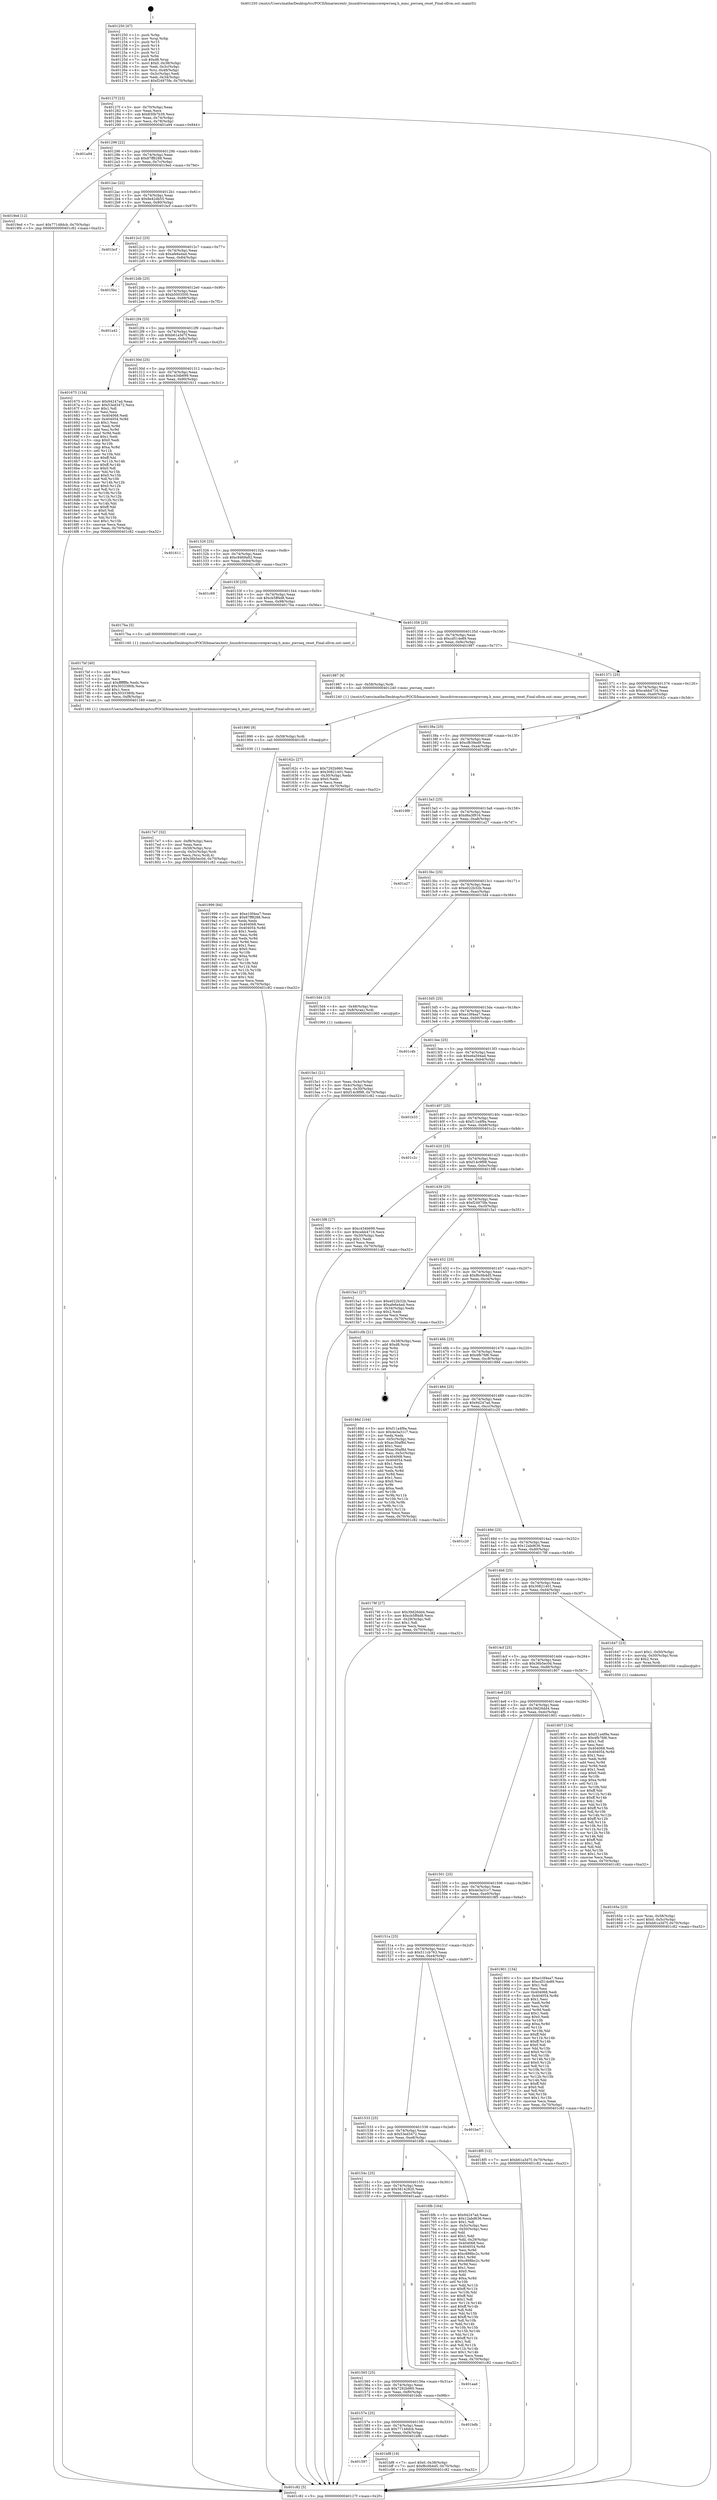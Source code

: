 digraph "0x401250" {
  label = "0x401250 (/mnt/c/Users/mathe/Desktop/tcc/POCII/binaries/extr_linuxdriversmmccorepwrseq.h_mmc_pwrseq_reset_Final-ollvm.out::main(0))"
  labelloc = "t"
  node[shape=record]

  Entry [label="",width=0.3,height=0.3,shape=circle,fillcolor=black,style=filled]
  "0x40127f" [label="{
     0x40127f [23]\l
     | [instrs]\l
     &nbsp;&nbsp;0x40127f \<+3\>: mov -0x70(%rbp),%eax\l
     &nbsp;&nbsp;0x401282 \<+2\>: mov %eax,%ecx\l
     &nbsp;&nbsp;0x401284 \<+6\>: sub $0x830b7b39,%ecx\l
     &nbsp;&nbsp;0x40128a \<+3\>: mov %eax,-0x74(%rbp)\l
     &nbsp;&nbsp;0x40128d \<+3\>: mov %ecx,-0x78(%rbp)\l
     &nbsp;&nbsp;0x401290 \<+6\>: je 0000000000401a94 \<main+0x844\>\l
  }"]
  "0x401a94" [label="{
     0x401a94\l
  }", style=dashed]
  "0x401296" [label="{
     0x401296 [22]\l
     | [instrs]\l
     &nbsp;&nbsp;0x401296 \<+5\>: jmp 000000000040129b \<main+0x4b\>\l
     &nbsp;&nbsp;0x40129b \<+3\>: mov -0x74(%rbp),%eax\l
     &nbsp;&nbsp;0x40129e \<+5\>: sub $0x87ff8288,%eax\l
     &nbsp;&nbsp;0x4012a3 \<+3\>: mov %eax,-0x7c(%rbp)\l
     &nbsp;&nbsp;0x4012a6 \<+6\>: je 00000000004019ed \<main+0x79d\>\l
  }"]
  Exit [label="",width=0.3,height=0.3,shape=circle,fillcolor=black,style=filled,peripheries=2]
  "0x4019ed" [label="{
     0x4019ed [12]\l
     | [instrs]\l
     &nbsp;&nbsp;0x4019ed \<+7\>: movl $0x77148dcb,-0x70(%rbp)\l
     &nbsp;&nbsp;0x4019f4 \<+5\>: jmp 0000000000401c82 \<main+0xa32\>\l
  }"]
  "0x4012ac" [label="{
     0x4012ac [22]\l
     | [instrs]\l
     &nbsp;&nbsp;0x4012ac \<+5\>: jmp 00000000004012b1 \<main+0x61\>\l
     &nbsp;&nbsp;0x4012b1 \<+3\>: mov -0x74(%rbp),%eax\l
     &nbsp;&nbsp;0x4012b4 \<+5\>: sub $0x8e42db55,%eax\l
     &nbsp;&nbsp;0x4012b9 \<+3\>: mov %eax,-0x80(%rbp)\l
     &nbsp;&nbsp;0x4012bc \<+6\>: je 0000000000401bcf \<main+0x97f\>\l
  }"]
  "0x401597" [label="{
     0x401597\l
  }", style=dashed]
  "0x401bcf" [label="{
     0x401bcf\l
  }", style=dashed]
  "0x4012c2" [label="{
     0x4012c2 [25]\l
     | [instrs]\l
     &nbsp;&nbsp;0x4012c2 \<+5\>: jmp 00000000004012c7 \<main+0x77\>\l
     &nbsp;&nbsp;0x4012c7 \<+3\>: mov -0x74(%rbp),%eax\l
     &nbsp;&nbsp;0x4012ca \<+5\>: sub $0xafe6a4ad,%eax\l
     &nbsp;&nbsp;0x4012cf \<+6\>: mov %eax,-0x84(%rbp)\l
     &nbsp;&nbsp;0x4012d5 \<+6\>: je 00000000004015bc \<main+0x36c\>\l
  }"]
  "0x401bf8" [label="{
     0x401bf8 [19]\l
     | [instrs]\l
     &nbsp;&nbsp;0x401bf8 \<+7\>: movl $0x0,-0x38(%rbp)\l
     &nbsp;&nbsp;0x401bff \<+7\>: movl $0xf6c0b4d5,-0x70(%rbp)\l
     &nbsp;&nbsp;0x401c06 \<+5\>: jmp 0000000000401c82 \<main+0xa32\>\l
  }"]
  "0x4015bc" [label="{
     0x4015bc\l
  }", style=dashed]
  "0x4012db" [label="{
     0x4012db [25]\l
     | [instrs]\l
     &nbsp;&nbsp;0x4012db \<+5\>: jmp 00000000004012e0 \<main+0x90\>\l
     &nbsp;&nbsp;0x4012e0 \<+3\>: mov -0x74(%rbp),%eax\l
     &nbsp;&nbsp;0x4012e3 \<+5\>: sub $0xb5003500,%eax\l
     &nbsp;&nbsp;0x4012e8 \<+6\>: mov %eax,-0x88(%rbp)\l
     &nbsp;&nbsp;0x4012ee \<+6\>: je 0000000000401a42 \<main+0x7f2\>\l
  }"]
  "0x40157e" [label="{
     0x40157e [25]\l
     | [instrs]\l
     &nbsp;&nbsp;0x40157e \<+5\>: jmp 0000000000401583 \<main+0x333\>\l
     &nbsp;&nbsp;0x401583 \<+3\>: mov -0x74(%rbp),%eax\l
     &nbsp;&nbsp;0x401586 \<+5\>: sub $0x77148dcb,%eax\l
     &nbsp;&nbsp;0x40158b \<+6\>: mov %eax,-0xf4(%rbp)\l
     &nbsp;&nbsp;0x401591 \<+6\>: je 0000000000401bf8 \<main+0x9a8\>\l
  }"]
  "0x401a42" [label="{
     0x401a42\l
  }", style=dashed]
  "0x4012f4" [label="{
     0x4012f4 [25]\l
     | [instrs]\l
     &nbsp;&nbsp;0x4012f4 \<+5\>: jmp 00000000004012f9 \<main+0xa9\>\l
     &nbsp;&nbsp;0x4012f9 \<+3\>: mov -0x74(%rbp),%eax\l
     &nbsp;&nbsp;0x4012fc \<+5\>: sub $0xb61a3d7f,%eax\l
     &nbsp;&nbsp;0x401301 \<+6\>: mov %eax,-0x8c(%rbp)\l
     &nbsp;&nbsp;0x401307 \<+6\>: je 0000000000401675 \<main+0x425\>\l
  }"]
  "0x401bdb" [label="{
     0x401bdb\l
  }", style=dashed]
  "0x401675" [label="{
     0x401675 [134]\l
     | [instrs]\l
     &nbsp;&nbsp;0x401675 \<+5\>: mov $0x94247ad,%eax\l
     &nbsp;&nbsp;0x40167a \<+5\>: mov $0x53ed3472,%ecx\l
     &nbsp;&nbsp;0x40167f \<+2\>: mov $0x1,%dl\l
     &nbsp;&nbsp;0x401681 \<+2\>: xor %esi,%esi\l
     &nbsp;&nbsp;0x401683 \<+7\>: mov 0x404068,%edi\l
     &nbsp;&nbsp;0x40168a \<+8\>: mov 0x404054,%r8d\l
     &nbsp;&nbsp;0x401692 \<+3\>: sub $0x1,%esi\l
     &nbsp;&nbsp;0x401695 \<+3\>: mov %edi,%r9d\l
     &nbsp;&nbsp;0x401698 \<+3\>: add %esi,%r9d\l
     &nbsp;&nbsp;0x40169b \<+4\>: imul %r9d,%edi\l
     &nbsp;&nbsp;0x40169f \<+3\>: and $0x1,%edi\l
     &nbsp;&nbsp;0x4016a2 \<+3\>: cmp $0x0,%edi\l
     &nbsp;&nbsp;0x4016a5 \<+4\>: sete %r10b\l
     &nbsp;&nbsp;0x4016a9 \<+4\>: cmp $0xa,%r8d\l
     &nbsp;&nbsp;0x4016ad \<+4\>: setl %r11b\l
     &nbsp;&nbsp;0x4016b1 \<+3\>: mov %r10b,%bl\l
     &nbsp;&nbsp;0x4016b4 \<+3\>: xor $0xff,%bl\l
     &nbsp;&nbsp;0x4016b7 \<+3\>: mov %r11b,%r14b\l
     &nbsp;&nbsp;0x4016ba \<+4\>: xor $0xff,%r14b\l
     &nbsp;&nbsp;0x4016be \<+3\>: xor $0x0,%dl\l
     &nbsp;&nbsp;0x4016c1 \<+3\>: mov %bl,%r15b\l
     &nbsp;&nbsp;0x4016c4 \<+4\>: and $0x0,%r15b\l
     &nbsp;&nbsp;0x4016c8 \<+3\>: and %dl,%r10b\l
     &nbsp;&nbsp;0x4016cb \<+3\>: mov %r14b,%r12b\l
     &nbsp;&nbsp;0x4016ce \<+4\>: and $0x0,%r12b\l
     &nbsp;&nbsp;0x4016d2 \<+3\>: and %dl,%r11b\l
     &nbsp;&nbsp;0x4016d5 \<+3\>: or %r10b,%r15b\l
     &nbsp;&nbsp;0x4016d8 \<+3\>: or %r11b,%r12b\l
     &nbsp;&nbsp;0x4016db \<+3\>: xor %r12b,%r15b\l
     &nbsp;&nbsp;0x4016de \<+3\>: or %r14b,%bl\l
     &nbsp;&nbsp;0x4016e1 \<+3\>: xor $0xff,%bl\l
     &nbsp;&nbsp;0x4016e4 \<+3\>: or $0x0,%dl\l
     &nbsp;&nbsp;0x4016e7 \<+2\>: and %dl,%bl\l
     &nbsp;&nbsp;0x4016e9 \<+3\>: or %bl,%r15b\l
     &nbsp;&nbsp;0x4016ec \<+4\>: test $0x1,%r15b\l
     &nbsp;&nbsp;0x4016f0 \<+3\>: cmovne %ecx,%eax\l
     &nbsp;&nbsp;0x4016f3 \<+3\>: mov %eax,-0x70(%rbp)\l
     &nbsp;&nbsp;0x4016f6 \<+5\>: jmp 0000000000401c82 \<main+0xa32\>\l
  }"]
  "0x40130d" [label="{
     0x40130d [25]\l
     | [instrs]\l
     &nbsp;&nbsp;0x40130d \<+5\>: jmp 0000000000401312 \<main+0xc2\>\l
     &nbsp;&nbsp;0x401312 \<+3\>: mov -0x74(%rbp),%eax\l
     &nbsp;&nbsp;0x401315 \<+5\>: sub $0xc434b699,%eax\l
     &nbsp;&nbsp;0x40131a \<+6\>: mov %eax,-0x90(%rbp)\l
     &nbsp;&nbsp;0x401320 \<+6\>: je 0000000000401611 \<main+0x3c1\>\l
  }"]
  "0x401565" [label="{
     0x401565 [25]\l
     | [instrs]\l
     &nbsp;&nbsp;0x401565 \<+5\>: jmp 000000000040156a \<main+0x31a\>\l
     &nbsp;&nbsp;0x40156a \<+3\>: mov -0x74(%rbp),%eax\l
     &nbsp;&nbsp;0x40156d \<+5\>: sub $0x7292b960,%eax\l
     &nbsp;&nbsp;0x401572 \<+6\>: mov %eax,-0xf0(%rbp)\l
     &nbsp;&nbsp;0x401578 \<+6\>: je 0000000000401bdb \<main+0x98b\>\l
  }"]
  "0x401611" [label="{
     0x401611\l
  }", style=dashed]
  "0x401326" [label="{
     0x401326 [25]\l
     | [instrs]\l
     &nbsp;&nbsp;0x401326 \<+5\>: jmp 000000000040132b \<main+0xdb\>\l
     &nbsp;&nbsp;0x40132b \<+3\>: mov -0x74(%rbp),%eax\l
     &nbsp;&nbsp;0x40132e \<+5\>: sub $0xc9469a92,%eax\l
     &nbsp;&nbsp;0x401333 \<+6\>: mov %eax,-0x94(%rbp)\l
     &nbsp;&nbsp;0x401339 \<+6\>: je 0000000000401c69 \<main+0xa19\>\l
  }"]
  "0x401aad" [label="{
     0x401aad\l
  }", style=dashed]
  "0x401c69" [label="{
     0x401c69\l
  }", style=dashed]
  "0x40133f" [label="{
     0x40133f [25]\l
     | [instrs]\l
     &nbsp;&nbsp;0x40133f \<+5\>: jmp 0000000000401344 \<main+0xf4\>\l
     &nbsp;&nbsp;0x401344 \<+3\>: mov -0x74(%rbp),%eax\l
     &nbsp;&nbsp;0x401347 \<+5\>: sub $0xcb5ff4d8,%eax\l
     &nbsp;&nbsp;0x40134c \<+6\>: mov %eax,-0x98(%rbp)\l
     &nbsp;&nbsp;0x401352 \<+6\>: je 00000000004017ba \<main+0x56a\>\l
  }"]
  "0x401999" [label="{
     0x401999 [84]\l
     | [instrs]\l
     &nbsp;&nbsp;0x401999 \<+5\>: mov $0xe10f4ea7,%eax\l
     &nbsp;&nbsp;0x40199e \<+5\>: mov $0x87ff8288,%ecx\l
     &nbsp;&nbsp;0x4019a3 \<+2\>: xor %edx,%edx\l
     &nbsp;&nbsp;0x4019a5 \<+7\>: mov 0x404068,%esi\l
     &nbsp;&nbsp;0x4019ac \<+8\>: mov 0x404054,%r8d\l
     &nbsp;&nbsp;0x4019b4 \<+3\>: sub $0x1,%edx\l
     &nbsp;&nbsp;0x4019b7 \<+3\>: mov %esi,%r9d\l
     &nbsp;&nbsp;0x4019ba \<+3\>: add %edx,%r9d\l
     &nbsp;&nbsp;0x4019bd \<+4\>: imul %r9d,%esi\l
     &nbsp;&nbsp;0x4019c1 \<+3\>: and $0x1,%esi\l
     &nbsp;&nbsp;0x4019c4 \<+3\>: cmp $0x0,%esi\l
     &nbsp;&nbsp;0x4019c7 \<+4\>: sete %r10b\l
     &nbsp;&nbsp;0x4019cb \<+4\>: cmp $0xa,%r8d\l
     &nbsp;&nbsp;0x4019cf \<+4\>: setl %r11b\l
     &nbsp;&nbsp;0x4019d3 \<+3\>: mov %r10b,%bl\l
     &nbsp;&nbsp;0x4019d6 \<+3\>: and %r11b,%bl\l
     &nbsp;&nbsp;0x4019d9 \<+3\>: xor %r11b,%r10b\l
     &nbsp;&nbsp;0x4019dc \<+3\>: or %r10b,%bl\l
     &nbsp;&nbsp;0x4019df \<+3\>: test $0x1,%bl\l
     &nbsp;&nbsp;0x4019e2 \<+3\>: cmovne %ecx,%eax\l
     &nbsp;&nbsp;0x4019e5 \<+3\>: mov %eax,-0x70(%rbp)\l
     &nbsp;&nbsp;0x4019e8 \<+5\>: jmp 0000000000401c82 \<main+0xa32\>\l
  }"]
  "0x4017ba" [label="{
     0x4017ba [5]\l
     | [instrs]\l
     &nbsp;&nbsp;0x4017ba \<+5\>: call 0000000000401160 \<next_i\>\l
     | [calls]\l
     &nbsp;&nbsp;0x401160 \{1\} (/mnt/c/Users/mathe/Desktop/tcc/POCII/binaries/extr_linuxdriversmmccorepwrseq.h_mmc_pwrseq_reset_Final-ollvm.out::next_i)\l
  }"]
  "0x401358" [label="{
     0x401358 [25]\l
     | [instrs]\l
     &nbsp;&nbsp;0x401358 \<+5\>: jmp 000000000040135d \<main+0x10d\>\l
     &nbsp;&nbsp;0x40135d \<+3\>: mov -0x74(%rbp),%eax\l
     &nbsp;&nbsp;0x401360 \<+5\>: sub $0xcd514e89,%eax\l
     &nbsp;&nbsp;0x401365 \<+6\>: mov %eax,-0x9c(%rbp)\l
     &nbsp;&nbsp;0x40136b \<+6\>: je 0000000000401987 \<main+0x737\>\l
  }"]
  "0x401990" [label="{
     0x401990 [9]\l
     | [instrs]\l
     &nbsp;&nbsp;0x401990 \<+4\>: mov -0x58(%rbp),%rdi\l
     &nbsp;&nbsp;0x401994 \<+5\>: call 0000000000401030 \<free@plt\>\l
     | [calls]\l
     &nbsp;&nbsp;0x401030 \{1\} (unknown)\l
  }"]
  "0x401987" [label="{
     0x401987 [9]\l
     | [instrs]\l
     &nbsp;&nbsp;0x401987 \<+4\>: mov -0x58(%rbp),%rdi\l
     &nbsp;&nbsp;0x40198b \<+5\>: call 0000000000401240 \<mmc_pwrseq_reset\>\l
     | [calls]\l
     &nbsp;&nbsp;0x401240 \{1\} (/mnt/c/Users/mathe/Desktop/tcc/POCII/binaries/extr_linuxdriversmmccorepwrseq.h_mmc_pwrseq_reset_Final-ollvm.out::mmc_pwrseq_reset)\l
  }"]
  "0x401371" [label="{
     0x401371 [25]\l
     | [instrs]\l
     &nbsp;&nbsp;0x401371 \<+5\>: jmp 0000000000401376 \<main+0x126\>\l
     &nbsp;&nbsp;0x401376 \<+3\>: mov -0x74(%rbp),%eax\l
     &nbsp;&nbsp;0x401379 \<+5\>: sub $0xcebb4716,%eax\l
     &nbsp;&nbsp;0x40137e \<+6\>: mov %eax,-0xa0(%rbp)\l
     &nbsp;&nbsp;0x401384 \<+6\>: je 000000000040162c \<main+0x3dc\>\l
  }"]
  "0x4017e7" [label="{
     0x4017e7 [32]\l
     | [instrs]\l
     &nbsp;&nbsp;0x4017e7 \<+6\>: mov -0xf8(%rbp),%ecx\l
     &nbsp;&nbsp;0x4017ed \<+3\>: imul %eax,%ecx\l
     &nbsp;&nbsp;0x4017f0 \<+4\>: mov -0x58(%rbp),%rsi\l
     &nbsp;&nbsp;0x4017f4 \<+4\>: movslq -0x5c(%rbp),%rdi\l
     &nbsp;&nbsp;0x4017f8 \<+3\>: mov %ecx,(%rsi,%rdi,4)\l
     &nbsp;&nbsp;0x4017fb \<+7\>: movl $0x36b5ec0d,-0x70(%rbp)\l
     &nbsp;&nbsp;0x401802 \<+5\>: jmp 0000000000401c82 \<main+0xa32\>\l
  }"]
  "0x40162c" [label="{
     0x40162c [27]\l
     | [instrs]\l
     &nbsp;&nbsp;0x40162c \<+5\>: mov $0x7292b960,%eax\l
     &nbsp;&nbsp;0x401631 \<+5\>: mov $0x30821401,%ecx\l
     &nbsp;&nbsp;0x401636 \<+3\>: mov -0x30(%rbp),%edx\l
     &nbsp;&nbsp;0x401639 \<+3\>: cmp $0x0,%edx\l
     &nbsp;&nbsp;0x40163c \<+3\>: cmove %ecx,%eax\l
     &nbsp;&nbsp;0x40163f \<+3\>: mov %eax,-0x70(%rbp)\l
     &nbsp;&nbsp;0x401642 \<+5\>: jmp 0000000000401c82 \<main+0xa32\>\l
  }"]
  "0x40138a" [label="{
     0x40138a [25]\l
     | [instrs]\l
     &nbsp;&nbsp;0x40138a \<+5\>: jmp 000000000040138f \<main+0x13f\>\l
     &nbsp;&nbsp;0x40138f \<+3\>: mov -0x74(%rbp),%eax\l
     &nbsp;&nbsp;0x401392 \<+5\>: sub $0xcf839ed9,%eax\l
     &nbsp;&nbsp;0x401397 \<+6\>: mov %eax,-0xa4(%rbp)\l
     &nbsp;&nbsp;0x40139d \<+6\>: je 00000000004019f9 \<main+0x7a9\>\l
  }"]
  "0x4017bf" [label="{
     0x4017bf [40]\l
     | [instrs]\l
     &nbsp;&nbsp;0x4017bf \<+5\>: mov $0x2,%ecx\l
     &nbsp;&nbsp;0x4017c4 \<+1\>: cltd\l
     &nbsp;&nbsp;0x4017c5 \<+2\>: idiv %ecx\l
     &nbsp;&nbsp;0x4017c7 \<+6\>: imul $0xfffffffe,%edx,%ecx\l
     &nbsp;&nbsp;0x4017cd \<+6\>: add $0x3033380b,%ecx\l
     &nbsp;&nbsp;0x4017d3 \<+3\>: add $0x1,%ecx\l
     &nbsp;&nbsp;0x4017d6 \<+6\>: sub $0x3033380b,%ecx\l
     &nbsp;&nbsp;0x4017dc \<+6\>: mov %ecx,-0xf8(%rbp)\l
     &nbsp;&nbsp;0x4017e2 \<+5\>: call 0000000000401160 \<next_i\>\l
     | [calls]\l
     &nbsp;&nbsp;0x401160 \{1\} (/mnt/c/Users/mathe/Desktop/tcc/POCII/binaries/extr_linuxdriversmmccorepwrseq.h_mmc_pwrseq_reset_Final-ollvm.out::next_i)\l
  }"]
  "0x4019f9" [label="{
     0x4019f9\l
  }", style=dashed]
  "0x4013a3" [label="{
     0x4013a3 [25]\l
     | [instrs]\l
     &nbsp;&nbsp;0x4013a3 \<+5\>: jmp 00000000004013a8 \<main+0x158\>\l
     &nbsp;&nbsp;0x4013a8 \<+3\>: mov -0x74(%rbp),%eax\l
     &nbsp;&nbsp;0x4013ab \<+5\>: sub $0xd6a3f916,%eax\l
     &nbsp;&nbsp;0x4013b0 \<+6\>: mov %eax,-0xa8(%rbp)\l
     &nbsp;&nbsp;0x4013b6 \<+6\>: je 0000000000401a27 \<main+0x7d7\>\l
  }"]
  "0x40154c" [label="{
     0x40154c [25]\l
     | [instrs]\l
     &nbsp;&nbsp;0x40154c \<+5\>: jmp 0000000000401551 \<main+0x301\>\l
     &nbsp;&nbsp;0x401551 \<+3\>: mov -0x74(%rbp),%eax\l
     &nbsp;&nbsp;0x401554 \<+5\>: sub $0x58142820,%eax\l
     &nbsp;&nbsp;0x401559 \<+6\>: mov %eax,-0xec(%rbp)\l
     &nbsp;&nbsp;0x40155f \<+6\>: je 0000000000401aad \<main+0x85d\>\l
  }"]
  "0x401a27" [label="{
     0x401a27\l
  }", style=dashed]
  "0x4013bc" [label="{
     0x4013bc [25]\l
     | [instrs]\l
     &nbsp;&nbsp;0x4013bc \<+5\>: jmp 00000000004013c1 \<main+0x171\>\l
     &nbsp;&nbsp;0x4013c1 \<+3\>: mov -0x74(%rbp),%eax\l
     &nbsp;&nbsp;0x4013c4 \<+5\>: sub $0xe022b32b,%eax\l
     &nbsp;&nbsp;0x4013c9 \<+6\>: mov %eax,-0xac(%rbp)\l
     &nbsp;&nbsp;0x4013cf \<+6\>: je 00000000004015d4 \<main+0x384\>\l
  }"]
  "0x4016fb" [label="{
     0x4016fb [164]\l
     | [instrs]\l
     &nbsp;&nbsp;0x4016fb \<+5\>: mov $0x94247ad,%eax\l
     &nbsp;&nbsp;0x401700 \<+5\>: mov $0x12abd636,%ecx\l
     &nbsp;&nbsp;0x401705 \<+2\>: mov $0x1,%dl\l
     &nbsp;&nbsp;0x401707 \<+3\>: mov -0x5c(%rbp),%esi\l
     &nbsp;&nbsp;0x40170a \<+3\>: cmp -0x50(%rbp),%esi\l
     &nbsp;&nbsp;0x40170d \<+4\>: setl %dil\l
     &nbsp;&nbsp;0x401711 \<+4\>: and $0x1,%dil\l
     &nbsp;&nbsp;0x401715 \<+4\>: mov %dil,-0x29(%rbp)\l
     &nbsp;&nbsp;0x401719 \<+7\>: mov 0x404068,%esi\l
     &nbsp;&nbsp;0x401720 \<+8\>: mov 0x404054,%r8d\l
     &nbsp;&nbsp;0x401728 \<+3\>: mov %esi,%r9d\l
     &nbsp;&nbsp;0x40172b \<+7\>: sub $0xc888bc2c,%r9d\l
     &nbsp;&nbsp;0x401732 \<+4\>: sub $0x1,%r9d\l
     &nbsp;&nbsp;0x401736 \<+7\>: add $0xc888bc2c,%r9d\l
     &nbsp;&nbsp;0x40173d \<+4\>: imul %r9d,%esi\l
     &nbsp;&nbsp;0x401741 \<+3\>: and $0x1,%esi\l
     &nbsp;&nbsp;0x401744 \<+3\>: cmp $0x0,%esi\l
     &nbsp;&nbsp;0x401747 \<+4\>: sete %dil\l
     &nbsp;&nbsp;0x40174b \<+4\>: cmp $0xa,%r8d\l
     &nbsp;&nbsp;0x40174f \<+4\>: setl %r10b\l
     &nbsp;&nbsp;0x401753 \<+3\>: mov %dil,%r11b\l
     &nbsp;&nbsp;0x401756 \<+4\>: xor $0xff,%r11b\l
     &nbsp;&nbsp;0x40175a \<+3\>: mov %r10b,%bl\l
     &nbsp;&nbsp;0x40175d \<+3\>: xor $0xff,%bl\l
     &nbsp;&nbsp;0x401760 \<+3\>: xor $0x1,%dl\l
     &nbsp;&nbsp;0x401763 \<+3\>: mov %r11b,%r14b\l
     &nbsp;&nbsp;0x401766 \<+4\>: and $0xff,%r14b\l
     &nbsp;&nbsp;0x40176a \<+3\>: and %dl,%dil\l
     &nbsp;&nbsp;0x40176d \<+3\>: mov %bl,%r15b\l
     &nbsp;&nbsp;0x401770 \<+4\>: and $0xff,%r15b\l
     &nbsp;&nbsp;0x401774 \<+3\>: and %dl,%r10b\l
     &nbsp;&nbsp;0x401777 \<+3\>: or %dil,%r14b\l
     &nbsp;&nbsp;0x40177a \<+3\>: or %r10b,%r15b\l
     &nbsp;&nbsp;0x40177d \<+3\>: xor %r15b,%r14b\l
     &nbsp;&nbsp;0x401780 \<+3\>: or %bl,%r11b\l
     &nbsp;&nbsp;0x401783 \<+4\>: xor $0xff,%r11b\l
     &nbsp;&nbsp;0x401787 \<+3\>: or $0x1,%dl\l
     &nbsp;&nbsp;0x40178a \<+3\>: and %dl,%r11b\l
     &nbsp;&nbsp;0x40178d \<+3\>: or %r11b,%r14b\l
     &nbsp;&nbsp;0x401790 \<+4\>: test $0x1,%r14b\l
     &nbsp;&nbsp;0x401794 \<+3\>: cmovne %ecx,%eax\l
     &nbsp;&nbsp;0x401797 \<+3\>: mov %eax,-0x70(%rbp)\l
     &nbsp;&nbsp;0x40179a \<+5\>: jmp 0000000000401c82 \<main+0xa32\>\l
  }"]
  "0x4015d4" [label="{
     0x4015d4 [13]\l
     | [instrs]\l
     &nbsp;&nbsp;0x4015d4 \<+4\>: mov -0x48(%rbp),%rax\l
     &nbsp;&nbsp;0x4015d8 \<+4\>: mov 0x8(%rax),%rdi\l
     &nbsp;&nbsp;0x4015dc \<+5\>: call 0000000000401060 \<atoi@plt\>\l
     | [calls]\l
     &nbsp;&nbsp;0x401060 \{1\} (unknown)\l
  }"]
  "0x4013d5" [label="{
     0x4013d5 [25]\l
     | [instrs]\l
     &nbsp;&nbsp;0x4013d5 \<+5\>: jmp 00000000004013da \<main+0x18a\>\l
     &nbsp;&nbsp;0x4013da \<+3\>: mov -0x74(%rbp),%eax\l
     &nbsp;&nbsp;0x4013dd \<+5\>: sub $0xe10f4ea7,%eax\l
     &nbsp;&nbsp;0x4013e2 \<+6\>: mov %eax,-0xb0(%rbp)\l
     &nbsp;&nbsp;0x4013e8 \<+6\>: je 0000000000401c4b \<main+0x9fb\>\l
  }"]
  "0x401533" [label="{
     0x401533 [25]\l
     | [instrs]\l
     &nbsp;&nbsp;0x401533 \<+5\>: jmp 0000000000401538 \<main+0x2e8\>\l
     &nbsp;&nbsp;0x401538 \<+3\>: mov -0x74(%rbp),%eax\l
     &nbsp;&nbsp;0x40153b \<+5\>: sub $0x53ed3472,%eax\l
     &nbsp;&nbsp;0x401540 \<+6\>: mov %eax,-0xe8(%rbp)\l
     &nbsp;&nbsp;0x401546 \<+6\>: je 00000000004016fb \<main+0x4ab\>\l
  }"]
  "0x401c4b" [label="{
     0x401c4b\l
  }", style=dashed]
  "0x4013ee" [label="{
     0x4013ee [25]\l
     | [instrs]\l
     &nbsp;&nbsp;0x4013ee \<+5\>: jmp 00000000004013f3 \<main+0x1a3\>\l
     &nbsp;&nbsp;0x4013f3 \<+3\>: mov -0x74(%rbp),%eax\l
     &nbsp;&nbsp;0x4013f6 \<+5\>: sub $0xe6a594ad,%eax\l
     &nbsp;&nbsp;0x4013fb \<+6\>: mov %eax,-0xb4(%rbp)\l
     &nbsp;&nbsp;0x401401 \<+6\>: je 0000000000401b33 \<main+0x8e3\>\l
  }"]
  "0x401be7" [label="{
     0x401be7\l
  }", style=dashed]
  "0x401b33" [label="{
     0x401b33\l
  }", style=dashed]
  "0x401407" [label="{
     0x401407 [25]\l
     | [instrs]\l
     &nbsp;&nbsp;0x401407 \<+5\>: jmp 000000000040140c \<main+0x1bc\>\l
     &nbsp;&nbsp;0x40140c \<+3\>: mov -0x74(%rbp),%eax\l
     &nbsp;&nbsp;0x40140f \<+5\>: sub $0xf11a4f9a,%eax\l
     &nbsp;&nbsp;0x401414 \<+6\>: mov %eax,-0xb8(%rbp)\l
     &nbsp;&nbsp;0x40141a \<+6\>: je 0000000000401c2c \<main+0x9dc\>\l
  }"]
  "0x40151a" [label="{
     0x40151a [25]\l
     | [instrs]\l
     &nbsp;&nbsp;0x40151a \<+5\>: jmp 000000000040151f \<main+0x2cf\>\l
     &nbsp;&nbsp;0x40151f \<+3\>: mov -0x74(%rbp),%eax\l
     &nbsp;&nbsp;0x401522 \<+5\>: sub $0x511cb763,%eax\l
     &nbsp;&nbsp;0x401527 \<+6\>: mov %eax,-0xe4(%rbp)\l
     &nbsp;&nbsp;0x40152d \<+6\>: je 0000000000401be7 \<main+0x997\>\l
  }"]
  "0x401c2c" [label="{
     0x401c2c\l
  }", style=dashed]
  "0x401420" [label="{
     0x401420 [25]\l
     | [instrs]\l
     &nbsp;&nbsp;0x401420 \<+5\>: jmp 0000000000401425 \<main+0x1d5\>\l
     &nbsp;&nbsp;0x401425 \<+3\>: mov -0x74(%rbp),%eax\l
     &nbsp;&nbsp;0x401428 \<+5\>: sub $0xf14c9f98,%eax\l
     &nbsp;&nbsp;0x40142d \<+6\>: mov %eax,-0xbc(%rbp)\l
     &nbsp;&nbsp;0x401433 \<+6\>: je 00000000004015f6 \<main+0x3a6\>\l
  }"]
  "0x4018f5" [label="{
     0x4018f5 [12]\l
     | [instrs]\l
     &nbsp;&nbsp;0x4018f5 \<+7\>: movl $0xb61a3d7f,-0x70(%rbp)\l
     &nbsp;&nbsp;0x4018fc \<+5\>: jmp 0000000000401c82 \<main+0xa32\>\l
  }"]
  "0x4015f6" [label="{
     0x4015f6 [27]\l
     | [instrs]\l
     &nbsp;&nbsp;0x4015f6 \<+5\>: mov $0xc434b699,%eax\l
     &nbsp;&nbsp;0x4015fb \<+5\>: mov $0xcebb4716,%ecx\l
     &nbsp;&nbsp;0x401600 \<+3\>: mov -0x30(%rbp),%edx\l
     &nbsp;&nbsp;0x401603 \<+3\>: cmp $0x1,%edx\l
     &nbsp;&nbsp;0x401606 \<+3\>: cmovl %ecx,%eax\l
     &nbsp;&nbsp;0x401609 \<+3\>: mov %eax,-0x70(%rbp)\l
     &nbsp;&nbsp;0x40160c \<+5\>: jmp 0000000000401c82 \<main+0xa32\>\l
  }"]
  "0x401439" [label="{
     0x401439 [25]\l
     | [instrs]\l
     &nbsp;&nbsp;0x401439 \<+5\>: jmp 000000000040143e \<main+0x1ee\>\l
     &nbsp;&nbsp;0x40143e \<+3\>: mov -0x74(%rbp),%eax\l
     &nbsp;&nbsp;0x401441 \<+5\>: sub $0xf24975fe,%eax\l
     &nbsp;&nbsp;0x401446 \<+6\>: mov %eax,-0xc0(%rbp)\l
     &nbsp;&nbsp;0x40144c \<+6\>: je 00000000004015a1 \<main+0x351\>\l
  }"]
  "0x401501" [label="{
     0x401501 [25]\l
     | [instrs]\l
     &nbsp;&nbsp;0x401501 \<+5\>: jmp 0000000000401506 \<main+0x2b6\>\l
     &nbsp;&nbsp;0x401506 \<+3\>: mov -0x74(%rbp),%eax\l
     &nbsp;&nbsp;0x401509 \<+5\>: sub $0x4e3a31c7,%eax\l
     &nbsp;&nbsp;0x40150e \<+6\>: mov %eax,-0xe0(%rbp)\l
     &nbsp;&nbsp;0x401514 \<+6\>: je 00000000004018f5 \<main+0x6a5\>\l
  }"]
  "0x4015a1" [label="{
     0x4015a1 [27]\l
     | [instrs]\l
     &nbsp;&nbsp;0x4015a1 \<+5\>: mov $0xe022b32b,%eax\l
     &nbsp;&nbsp;0x4015a6 \<+5\>: mov $0xafe6a4ad,%ecx\l
     &nbsp;&nbsp;0x4015ab \<+3\>: mov -0x34(%rbp),%edx\l
     &nbsp;&nbsp;0x4015ae \<+3\>: cmp $0x2,%edx\l
     &nbsp;&nbsp;0x4015b1 \<+3\>: cmovne %ecx,%eax\l
     &nbsp;&nbsp;0x4015b4 \<+3\>: mov %eax,-0x70(%rbp)\l
     &nbsp;&nbsp;0x4015b7 \<+5\>: jmp 0000000000401c82 \<main+0xa32\>\l
  }"]
  "0x401452" [label="{
     0x401452 [25]\l
     | [instrs]\l
     &nbsp;&nbsp;0x401452 \<+5\>: jmp 0000000000401457 \<main+0x207\>\l
     &nbsp;&nbsp;0x401457 \<+3\>: mov -0x74(%rbp),%eax\l
     &nbsp;&nbsp;0x40145a \<+5\>: sub $0xf6c0b4d5,%eax\l
     &nbsp;&nbsp;0x40145f \<+6\>: mov %eax,-0xc4(%rbp)\l
     &nbsp;&nbsp;0x401465 \<+6\>: je 0000000000401c0b \<main+0x9bb\>\l
  }"]
  "0x401c82" [label="{
     0x401c82 [5]\l
     | [instrs]\l
     &nbsp;&nbsp;0x401c82 \<+5\>: jmp 000000000040127f \<main+0x2f\>\l
  }"]
  "0x401250" [label="{
     0x401250 [47]\l
     | [instrs]\l
     &nbsp;&nbsp;0x401250 \<+1\>: push %rbp\l
     &nbsp;&nbsp;0x401251 \<+3\>: mov %rsp,%rbp\l
     &nbsp;&nbsp;0x401254 \<+2\>: push %r15\l
     &nbsp;&nbsp;0x401256 \<+2\>: push %r14\l
     &nbsp;&nbsp;0x401258 \<+2\>: push %r13\l
     &nbsp;&nbsp;0x40125a \<+2\>: push %r12\l
     &nbsp;&nbsp;0x40125c \<+1\>: push %rbx\l
     &nbsp;&nbsp;0x40125d \<+7\>: sub $0xd8,%rsp\l
     &nbsp;&nbsp;0x401264 \<+7\>: movl $0x0,-0x38(%rbp)\l
     &nbsp;&nbsp;0x40126b \<+3\>: mov %edi,-0x3c(%rbp)\l
     &nbsp;&nbsp;0x40126e \<+4\>: mov %rsi,-0x48(%rbp)\l
     &nbsp;&nbsp;0x401272 \<+3\>: mov -0x3c(%rbp),%edi\l
     &nbsp;&nbsp;0x401275 \<+3\>: mov %edi,-0x34(%rbp)\l
     &nbsp;&nbsp;0x401278 \<+7\>: movl $0xf24975fe,-0x70(%rbp)\l
  }"]
  "0x4015e1" [label="{
     0x4015e1 [21]\l
     | [instrs]\l
     &nbsp;&nbsp;0x4015e1 \<+3\>: mov %eax,-0x4c(%rbp)\l
     &nbsp;&nbsp;0x4015e4 \<+3\>: mov -0x4c(%rbp),%eax\l
     &nbsp;&nbsp;0x4015e7 \<+3\>: mov %eax,-0x30(%rbp)\l
     &nbsp;&nbsp;0x4015ea \<+7\>: movl $0xf14c9f98,-0x70(%rbp)\l
     &nbsp;&nbsp;0x4015f1 \<+5\>: jmp 0000000000401c82 \<main+0xa32\>\l
  }"]
  "0x401901" [label="{
     0x401901 [134]\l
     | [instrs]\l
     &nbsp;&nbsp;0x401901 \<+5\>: mov $0xe10f4ea7,%eax\l
     &nbsp;&nbsp;0x401906 \<+5\>: mov $0xcd514e89,%ecx\l
     &nbsp;&nbsp;0x40190b \<+2\>: mov $0x1,%dl\l
     &nbsp;&nbsp;0x40190d \<+2\>: xor %esi,%esi\l
     &nbsp;&nbsp;0x40190f \<+7\>: mov 0x404068,%edi\l
     &nbsp;&nbsp;0x401916 \<+8\>: mov 0x404054,%r8d\l
     &nbsp;&nbsp;0x40191e \<+3\>: sub $0x1,%esi\l
     &nbsp;&nbsp;0x401921 \<+3\>: mov %edi,%r9d\l
     &nbsp;&nbsp;0x401924 \<+3\>: add %esi,%r9d\l
     &nbsp;&nbsp;0x401927 \<+4\>: imul %r9d,%edi\l
     &nbsp;&nbsp;0x40192b \<+3\>: and $0x1,%edi\l
     &nbsp;&nbsp;0x40192e \<+3\>: cmp $0x0,%edi\l
     &nbsp;&nbsp;0x401931 \<+4\>: sete %r10b\l
     &nbsp;&nbsp;0x401935 \<+4\>: cmp $0xa,%r8d\l
     &nbsp;&nbsp;0x401939 \<+4\>: setl %r11b\l
     &nbsp;&nbsp;0x40193d \<+3\>: mov %r10b,%bl\l
     &nbsp;&nbsp;0x401940 \<+3\>: xor $0xff,%bl\l
     &nbsp;&nbsp;0x401943 \<+3\>: mov %r11b,%r14b\l
     &nbsp;&nbsp;0x401946 \<+4\>: xor $0xff,%r14b\l
     &nbsp;&nbsp;0x40194a \<+3\>: xor $0x0,%dl\l
     &nbsp;&nbsp;0x40194d \<+3\>: mov %bl,%r15b\l
     &nbsp;&nbsp;0x401950 \<+4\>: and $0x0,%r15b\l
     &nbsp;&nbsp;0x401954 \<+3\>: and %dl,%r10b\l
     &nbsp;&nbsp;0x401957 \<+3\>: mov %r14b,%r12b\l
     &nbsp;&nbsp;0x40195a \<+4\>: and $0x0,%r12b\l
     &nbsp;&nbsp;0x40195e \<+3\>: and %dl,%r11b\l
     &nbsp;&nbsp;0x401961 \<+3\>: or %r10b,%r15b\l
     &nbsp;&nbsp;0x401964 \<+3\>: or %r11b,%r12b\l
     &nbsp;&nbsp;0x401967 \<+3\>: xor %r12b,%r15b\l
     &nbsp;&nbsp;0x40196a \<+3\>: or %r14b,%bl\l
     &nbsp;&nbsp;0x40196d \<+3\>: xor $0xff,%bl\l
     &nbsp;&nbsp;0x401970 \<+3\>: or $0x0,%dl\l
     &nbsp;&nbsp;0x401973 \<+2\>: and %dl,%bl\l
     &nbsp;&nbsp;0x401975 \<+3\>: or %bl,%r15b\l
     &nbsp;&nbsp;0x401978 \<+4\>: test $0x1,%r15b\l
     &nbsp;&nbsp;0x40197c \<+3\>: cmovne %ecx,%eax\l
     &nbsp;&nbsp;0x40197f \<+3\>: mov %eax,-0x70(%rbp)\l
     &nbsp;&nbsp;0x401982 \<+5\>: jmp 0000000000401c82 \<main+0xa32\>\l
  }"]
  "0x401c0b" [label="{
     0x401c0b [21]\l
     | [instrs]\l
     &nbsp;&nbsp;0x401c0b \<+3\>: mov -0x38(%rbp),%eax\l
     &nbsp;&nbsp;0x401c0e \<+7\>: add $0xd8,%rsp\l
     &nbsp;&nbsp;0x401c15 \<+1\>: pop %rbx\l
     &nbsp;&nbsp;0x401c16 \<+2\>: pop %r12\l
     &nbsp;&nbsp;0x401c18 \<+2\>: pop %r13\l
     &nbsp;&nbsp;0x401c1a \<+2\>: pop %r14\l
     &nbsp;&nbsp;0x401c1c \<+2\>: pop %r15\l
     &nbsp;&nbsp;0x401c1e \<+1\>: pop %rbp\l
     &nbsp;&nbsp;0x401c1f \<+1\>: ret\l
  }"]
  "0x40146b" [label="{
     0x40146b [25]\l
     | [instrs]\l
     &nbsp;&nbsp;0x40146b \<+5\>: jmp 0000000000401470 \<main+0x220\>\l
     &nbsp;&nbsp;0x401470 \<+3\>: mov -0x74(%rbp),%eax\l
     &nbsp;&nbsp;0x401473 \<+5\>: sub $0x4fb7fd6,%eax\l
     &nbsp;&nbsp;0x401478 \<+6\>: mov %eax,-0xc8(%rbp)\l
     &nbsp;&nbsp;0x40147e \<+6\>: je 000000000040188d \<main+0x63d\>\l
  }"]
  "0x4014e8" [label="{
     0x4014e8 [25]\l
     | [instrs]\l
     &nbsp;&nbsp;0x4014e8 \<+5\>: jmp 00000000004014ed \<main+0x29d\>\l
     &nbsp;&nbsp;0x4014ed \<+3\>: mov -0x74(%rbp),%eax\l
     &nbsp;&nbsp;0x4014f0 \<+5\>: sub $0x39d26dd4,%eax\l
     &nbsp;&nbsp;0x4014f5 \<+6\>: mov %eax,-0xdc(%rbp)\l
     &nbsp;&nbsp;0x4014fb \<+6\>: je 0000000000401901 \<main+0x6b1\>\l
  }"]
  "0x40188d" [label="{
     0x40188d [104]\l
     | [instrs]\l
     &nbsp;&nbsp;0x40188d \<+5\>: mov $0xf11a4f9a,%eax\l
     &nbsp;&nbsp;0x401892 \<+5\>: mov $0x4e3a31c7,%ecx\l
     &nbsp;&nbsp;0x401897 \<+2\>: xor %edx,%edx\l
     &nbsp;&nbsp;0x401899 \<+3\>: mov -0x5c(%rbp),%esi\l
     &nbsp;&nbsp;0x40189c \<+6\>: sub $0xac30af8d,%esi\l
     &nbsp;&nbsp;0x4018a2 \<+3\>: add $0x1,%esi\l
     &nbsp;&nbsp;0x4018a5 \<+6\>: add $0xac30af8d,%esi\l
     &nbsp;&nbsp;0x4018ab \<+3\>: mov %esi,-0x5c(%rbp)\l
     &nbsp;&nbsp;0x4018ae \<+7\>: mov 0x404068,%esi\l
     &nbsp;&nbsp;0x4018b5 \<+7\>: mov 0x404054,%edi\l
     &nbsp;&nbsp;0x4018bc \<+3\>: sub $0x1,%edx\l
     &nbsp;&nbsp;0x4018bf \<+3\>: mov %esi,%r8d\l
     &nbsp;&nbsp;0x4018c2 \<+3\>: add %edx,%r8d\l
     &nbsp;&nbsp;0x4018c5 \<+4\>: imul %r8d,%esi\l
     &nbsp;&nbsp;0x4018c9 \<+3\>: and $0x1,%esi\l
     &nbsp;&nbsp;0x4018cc \<+3\>: cmp $0x0,%esi\l
     &nbsp;&nbsp;0x4018cf \<+4\>: sete %r9b\l
     &nbsp;&nbsp;0x4018d3 \<+3\>: cmp $0xa,%edi\l
     &nbsp;&nbsp;0x4018d6 \<+4\>: setl %r10b\l
     &nbsp;&nbsp;0x4018da \<+3\>: mov %r9b,%r11b\l
     &nbsp;&nbsp;0x4018dd \<+3\>: and %r10b,%r11b\l
     &nbsp;&nbsp;0x4018e0 \<+3\>: xor %r10b,%r9b\l
     &nbsp;&nbsp;0x4018e3 \<+3\>: or %r9b,%r11b\l
     &nbsp;&nbsp;0x4018e6 \<+4\>: test $0x1,%r11b\l
     &nbsp;&nbsp;0x4018ea \<+3\>: cmovne %ecx,%eax\l
     &nbsp;&nbsp;0x4018ed \<+3\>: mov %eax,-0x70(%rbp)\l
     &nbsp;&nbsp;0x4018f0 \<+5\>: jmp 0000000000401c82 \<main+0xa32\>\l
  }"]
  "0x401484" [label="{
     0x401484 [25]\l
     | [instrs]\l
     &nbsp;&nbsp;0x401484 \<+5\>: jmp 0000000000401489 \<main+0x239\>\l
     &nbsp;&nbsp;0x401489 \<+3\>: mov -0x74(%rbp),%eax\l
     &nbsp;&nbsp;0x40148c \<+5\>: sub $0x94247ad,%eax\l
     &nbsp;&nbsp;0x401491 \<+6\>: mov %eax,-0xcc(%rbp)\l
     &nbsp;&nbsp;0x401497 \<+6\>: je 0000000000401c20 \<main+0x9d0\>\l
  }"]
  "0x401807" [label="{
     0x401807 [134]\l
     | [instrs]\l
     &nbsp;&nbsp;0x401807 \<+5\>: mov $0xf11a4f9a,%eax\l
     &nbsp;&nbsp;0x40180c \<+5\>: mov $0x4fb7fd6,%ecx\l
     &nbsp;&nbsp;0x401811 \<+2\>: mov $0x1,%dl\l
     &nbsp;&nbsp;0x401813 \<+2\>: xor %esi,%esi\l
     &nbsp;&nbsp;0x401815 \<+7\>: mov 0x404068,%edi\l
     &nbsp;&nbsp;0x40181c \<+8\>: mov 0x404054,%r8d\l
     &nbsp;&nbsp;0x401824 \<+3\>: sub $0x1,%esi\l
     &nbsp;&nbsp;0x401827 \<+3\>: mov %edi,%r9d\l
     &nbsp;&nbsp;0x40182a \<+3\>: add %esi,%r9d\l
     &nbsp;&nbsp;0x40182d \<+4\>: imul %r9d,%edi\l
     &nbsp;&nbsp;0x401831 \<+3\>: and $0x1,%edi\l
     &nbsp;&nbsp;0x401834 \<+3\>: cmp $0x0,%edi\l
     &nbsp;&nbsp;0x401837 \<+4\>: sete %r10b\l
     &nbsp;&nbsp;0x40183b \<+4\>: cmp $0xa,%r8d\l
     &nbsp;&nbsp;0x40183f \<+4\>: setl %r11b\l
     &nbsp;&nbsp;0x401843 \<+3\>: mov %r10b,%bl\l
     &nbsp;&nbsp;0x401846 \<+3\>: xor $0xff,%bl\l
     &nbsp;&nbsp;0x401849 \<+3\>: mov %r11b,%r14b\l
     &nbsp;&nbsp;0x40184c \<+4\>: xor $0xff,%r14b\l
     &nbsp;&nbsp;0x401850 \<+3\>: xor $0x1,%dl\l
     &nbsp;&nbsp;0x401853 \<+3\>: mov %bl,%r15b\l
     &nbsp;&nbsp;0x401856 \<+4\>: and $0xff,%r15b\l
     &nbsp;&nbsp;0x40185a \<+3\>: and %dl,%r10b\l
     &nbsp;&nbsp;0x40185d \<+3\>: mov %r14b,%r12b\l
     &nbsp;&nbsp;0x401860 \<+4\>: and $0xff,%r12b\l
     &nbsp;&nbsp;0x401864 \<+3\>: and %dl,%r11b\l
     &nbsp;&nbsp;0x401867 \<+3\>: or %r10b,%r15b\l
     &nbsp;&nbsp;0x40186a \<+3\>: or %r11b,%r12b\l
     &nbsp;&nbsp;0x40186d \<+3\>: xor %r12b,%r15b\l
     &nbsp;&nbsp;0x401870 \<+3\>: or %r14b,%bl\l
     &nbsp;&nbsp;0x401873 \<+3\>: xor $0xff,%bl\l
     &nbsp;&nbsp;0x401876 \<+3\>: or $0x1,%dl\l
     &nbsp;&nbsp;0x401879 \<+2\>: and %dl,%bl\l
     &nbsp;&nbsp;0x40187b \<+3\>: or %bl,%r15b\l
     &nbsp;&nbsp;0x40187e \<+4\>: test $0x1,%r15b\l
     &nbsp;&nbsp;0x401882 \<+3\>: cmovne %ecx,%eax\l
     &nbsp;&nbsp;0x401885 \<+3\>: mov %eax,-0x70(%rbp)\l
     &nbsp;&nbsp;0x401888 \<+5\>: jmp 0000000000401c82 \<main+0xa32\>\l
  }"]
  "0x401c20" [label="{
     0x401c20\l
  }", style=dashed]
  "0x40149d" [label="{
     0x40149d [25]\l
     | [instrs]\l
     &nbsp;&nbsp;0x40149d \<+5\>: jmp 00000000004014a2 \<main+0x252\>\l
     &nbsp;&nbsp;0x4014a2 \<+3\>: mov -0x74(%rbp),%eax\l
     &nbsp;&nbsp;0x4014a5 \<+5\>: sub $0x12abd636,%eax\l
     &nbsp;&nbsp;0x4014aa \<+6\>: mov %eax,-0xd0(%rbp)\l
     &nbsp;&nbsp;0x4014b0 \<+6\>: je 000000000040179f \<main+0x54f\>\l
  }"]
  "0x40165e" [label="{
     0x40165e [23]\l
     | [instrs]\l
     &nbsp;&nbsp;0x40165e \<+4\>: mov %rax,-0x58(%rbp)\l
     &nbsp;&nbsp;0x401662 \<+7\>: movl $0x0,-0x5c(%rbp)\l
     &nbsp;&nbsp;0x401669 \<+7\>: movl $0xb61a3d7f,-0x70(%rbp)\l
     &nbsp;&nbsp;0x401670 \<+5\>: jmp 0000000000401c82 \<main+0xa32\>\l
  }"]
  "0x40179f" [label="{
     0x40179f [27]\l
     | [instrs]\l
     &nbsp;&nbsp;0x40179f \<+5\>: mov $0x39d26dd4,%eax\l
     &nbsp;&nbsp;0x4017a4 \<+5\>: mov $0xcb5ff4d8,%ecx\l
     &nbsp;&nbsp;0x4017a9 \<+3\>: mov -0x29(%rbp),%dl\l
     &nbsp;&nbsp;0x4017ac \<+3\>: test $0x1,%dl\l
     &nbsp;&nbsp;0x4017af \<+3\>: cmovne %ecx,%eax\l
     &nbsp;&nbsp;0x4017b2 \<+3\>: mov %eax,-0x70(%rbp)\l
     &nbsp;&nbsp;0x4017b5 \<+5\>: jmp 0000000000401c82 \<main+0xa32\>\l
  }"]
  "0x4014b6" [label="{
     0x4014b6 [25]\l
     | [instrs]\l
     &nbsp;&nbsp;0x4014b6 \<+5\>: jmp 00000000004014bb \<main+0x26b\>\l
     &nbsp;&nbsp;0x4014bb \<+3\>: mov -0x74(%rbp),%eax\l
     &nbsp;&nbsp;0x4014be \<+5\>: sub $0x30821401,%eax\l
     &nbsp;&nbsp;0x4014c3 \<+6\>: mov %eax,-0xd4(%rbp)\l
     &nbsp;&nbsp;0x4014c9 \<+6\>: je 0000000000401647 \<main+0x3f7\>\l
  }"]
  "0x4014cf" [label="{
     0x4014cf [25]\l
     | [instrs]\l
     &nbsp;&nbsp;0x4014cf \<+5\>: jmp 00000000004014d4 \<main+0x284\>\l
     &nbsp;&nbsp;0x4014d4 \<+3\>: mov -0x74(%rbp),%eax\l
     &nbsp;&nbsp;0x4014d7 \<+5\>: sub $0x36b5ec0d,%eax\l
     &nbsp;&nbsp;0x4014dc \<+6\>: mov %eax,-0xd8(%rbp)\l
     &nbsp;&nbsp;0x4014e2 \<+6\>: je 0000000000401807 \<main+0x5b7\>\l
  }"]
  "0x401647" [label="{
     0x401647 [23]\l
     | [instrs]\l
     &nbsp;&nbsp;0x401647 \<+7\>: movl $0x1,-0x50(%rbp)\l
     &nbsp;&nbsp;0x40164e \<+4\>: movslq -0x50(%rbp),%rax\l
     &nbsp;&nbsp;0x401652 \<+4\>: shl $0x2,%rax\l
     &nbsp;&nbsp;0x401656 \<+3\>: mov %rax,%rdi\l
     &nbsp;&nbsp;0x401659 \<+5\>: call 0000000000401050 \<malloc@plt\>\l
     | [calls]\l
     &nbsp;&nbsp;0x401050 \{1\} (unknown)\l
  }"]
  Entry -> "0x401250" [label=" 1"]
  "0x40127f" -> "0x401a94" [label=" 0"]
  "0x40127f" -> "0x401296" [label=" 20"]
  "0x401c0b" -> Exit [label=" 1"]
  "0x401296" -> "0x4019ed" [label=" 1"]
  "0x401296" -> "0x4012ac" [label=" 19"]
  "0x401bf8" -> "0x401c82" [label=" 1"]
  "0x4012ac" -> "0x401bcf" [label=" 0"]
  "0x4012ac" -> "0x4012c2" [label=" 19"]
  "0x40157e" -> "0x401597" [label=" 0"]
  "0x4012c2" -> "0x4015bc" [label=" 0"]
  "0x4012c2" -> "0x4012db" [label=" 19"]
  "0x40157e" -> "0x401bf8" [label=" 1"]
  "0x4012db" -> "0x401a42" [label=" 0"]
  "0x4012db" -> "0x4012f4" [label=" 19"]
  "0x401565" -> "0x40157e" [label=" 1"]
  "0x4012f4" -> "0x401675" [label=" 2"]
  "0x4012f4" -> "0x40130d" [label=" 17"]
  "0x401565" -> "0x401bdb" [label=" 0"]
  "0x40130d" -> "0x401611" [label=" 0"]
  "0x40130d" -> "0x401326" [label=" 17"]
  "0x40154c" -> "0x401565" [label=" 1"]
  "0x401326" -> "0x401c69" [label=" 0"]
  "0x401326" -> "0x40133f" [label=" 17"]
  "0x40154c" -> "0x401aad" [label=" 0"]
  "0x40133f" -> "0x4017ba" [label=" 1"]
  "0x40133f" -> "0x401358" [label=" 16"]
  "0x4019ed" -> "0x401c82" [label=" 1"]
  "0x401358" -> "0x401987" [label=" 1"]
  "0x401358" -> "0x401371" [label=" 15"]
  "0x401999" -> "0x401c82" [label=" 1"]
  "0x401371" -> "0x40162c" [label=" 1"]
  "0x401371" -> "0x40138a" [label=" 14"]
  "0x401990" -> "0x401999" [label=" 1"]
  "0x40138a" -> "0x4019f9" [label=" 0"]
  "0x40138a" -> "0x4013a3" [label=" 14"]
  "0x401987" -> "0x401990" [label=" 1"]
  "0x4013a3" -> "0x401a27" [label=" 0"]
  "0x4013a3" -> "0x4013bc" [label=" 14"]
  "0x401901" -> "0x401c82" [label=" 1"]
  "0x4013bc" -> "0x4015d4" [label=" 1"]
  "0x4013bc" -> "0x4013d5" [label=" 13"]
  "0x4018f5" -> "0x401c82" [label=" 1"]
  "0x4013d5" -> "0x401c4b" [label=" 0"]
  "0x4013d5" -> "0x4013ee" [label=" 13"]
  "0x401807" -> "0x401c82" [label=" 1"]
  "0x4013ee" -> "0x401b33" [label=" 0"]
  "0x4013ee" -> "0x401407" [label=" 13"]
  "0x4017e7" -> "0x401c82" [label=" 1"]
  "0x401407" -> "0x401c2c" [label=" 0"]
  "0x401407" -> "0x401420" [label=" 13"]
  "0x4017ba" -> "0x4017bf" [label=" 1"]
  "0x401420" -> "0x4015f6" [label=" 1"]
  "0x401420" -> "0x401439" [label=" 12"]
  "0x40179f" -> "0x401c82" [label=" 2"]
  "0x401439" -> "0x4015a1" [label=" 1"]
  "0x401439" -> "0x401452" [label=" 11"]
  "0x4015a1" -> "0x401c82" [label=" 1"]
  "0x401250" -> "0x40127f" [label=" 1"]
  "0x401c82" -> "0x40127f" [label=" 19"]
  "0x4015d4" -> "0x4015e1" [label=" 1"]
  "0x4015e1" -> "0x401c82" [label=" 1"]
  "0x4015f6" -> "0x401c82" [label=" 1"]
  "0x40162c" -> "0x401c82" [label=" 1"]
  "0x401533" -> "0x40154c" [label=" 1"]
  "0x401452" -> "0x401c0b" [label=" 1"]
  "0x401452" -> "0x40146b" [label=" 10"]
  "0x401533" -> "0x4016fb" [label=" 2"]
  "0x40146b" -> "0x40188d" [label=" 1"]
  "0x40146b" -> "0x401484" [label=" 9"]
  "0x40151a" -> "0x401533" [label=" 3"]
  "0x401484" -> "0x401c20" [label=" 0"]
  "0x401484" -> "0x40149d" [label=" 9"]
  "0x40151a" -> "0x401be7" [label=" 0"]
  "0x40149d" -> "0x40179f" [label=" 2"]
  "0x40149d" -> "0x4014b6" [label=" 7"]
  "0x401501" -> "0x40151a" [label=" 3"]
  "0x4014b6" -> "0x401647" [label=" 1"]
  "0x4014b6" -> "0x4014cf" [label=" 6"]
  "0x401647" -> "0x40165e" [label=" 1"]
  "0x40165e" -> "0x401c82" [label=" 1"]
  "0x401675" -> "0x401c82" [label=" 2"]
  "0x4017bf" -> "0x4017e7" [label=" 1"]
  "0x4014cf" -> "0x401807" [label=" 1"]
  "0x4014cf" -> "0x4014e8" [label=" 5"]
  "0x40188d" -> "0x401c82" [label=" 1"]
  "0x4014e8" -> "0x401901" [label=" 1"]
  "0x4014e8" -> "0x401501" [label=" 4"]
  "0x4016fb" -> "0x401c82" [label=" 2"]
  "0x401501" -> "0x4018f5" [label=" 1"]
}
